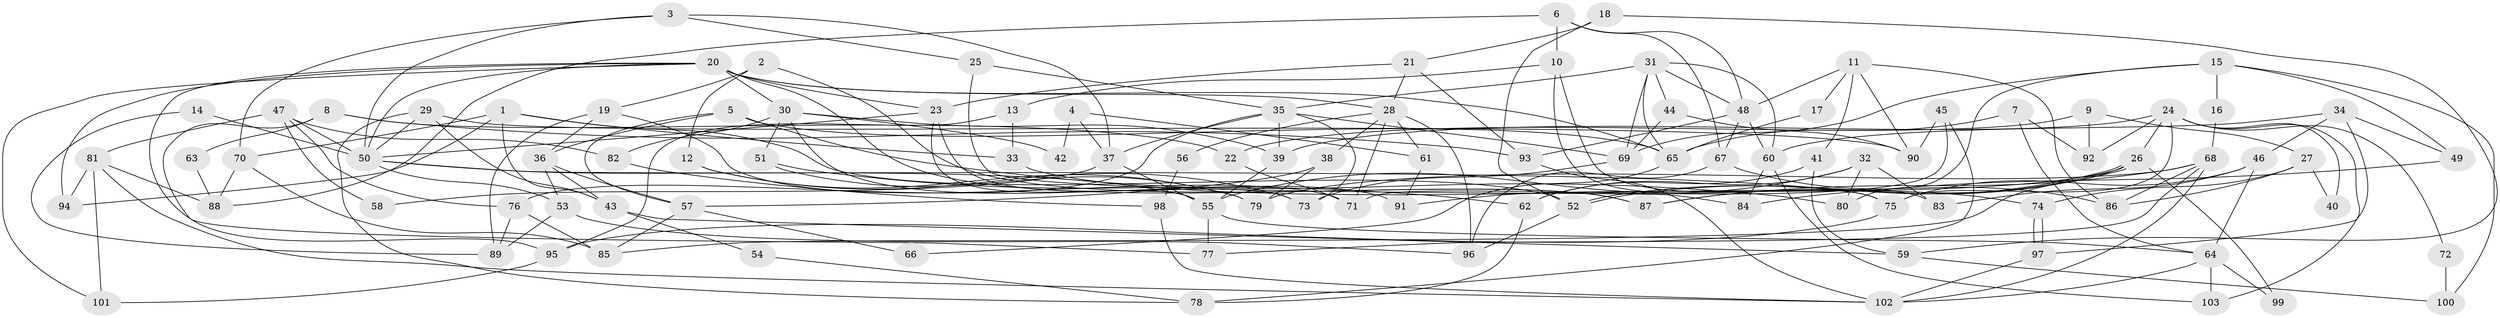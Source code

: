 // coarse degree distribution, {2: 0.17073170731707318, 7: 0.024390243902439025, 4: 0.14634146341463414, 11: 0.024390243902439025, 3: 0.1951219512195122, 5: 0.24390243902439024, 8: 0.07317073170731707, 13: 0.024390243902439025, 6: 0.04878048780487805, 12: 0.024390243902439025, 9: 0.024390243902439025}
// Generated by graph-tools (version 1.1) at 2025/53/03/04/25 21:53:42]
// undirected, 103 vertices, 206 edges
graph export_dot {
graph [start="1"]
  node [color=gray90,style=filled];
  1;
  2;
  3;
  4;
  5;
  6;
  7;
  8;
  9;
  10;
  11;
  12;
  13;
  14;
  15;
  16;
  17;
  18;
  19;
  20;
  21;
  22;
  23;
  24;
  25;
  26;
  27;
  28;
  29;
  30;
  31;
  32;
  33;
  34;
  35;
  36;
  37;
  38;
  39;
  40;
  41;
  42;
  43;
  44;
  45;
  46;
  47;
  48;
  49;
  50;
  51;
  52;
  53;
  54;
  55;
  56;
  57;
  58;
  59;
  60;
  61;
  62;
  63;
  64;
  65;
  66;
  67;
  68;
  69;
  70;
  71;
  72;
  73;
  74;
  75;
  76;
  77;
  78;
  79;
  80;
  81;
  82;
  83;
  84;
  85;
  86;
  87;
  88;
  89;
  90;
  91;
  92;
  93;
  94;
  95;
  96;
  97;
  98;
  99;
  100;
  101;
  102;
  103;
  1 -- 70;
  1 -- 52;
  1 -- 33;
  1 -- 43;
  1 -- 94;
  2 -- 19;
  2 -- 87;
  2 -- 12;
  3 -- 70;
  3 -- 50;
  3 -- 25;
  3 -- 37;
  4 -- 61;
  4 -- 37;
  4 -- 42;
  5 -- 65;
  5 -- 36;
  5 -- 57;
  5 -- 80;
  6 -- 67;
  6 -- 48;
  6 -- 10;
  6 -- 88;
  7 -- 64;
  7 -- 65;
  7 -- 92;
  8 -- 95;
  8 -- 93;
  8 -- 22;
  8 -- 63;
  9 -- 27;
  9 -- 92;
  9 -- 22;
  10 -- 75;
  10 -- 13;
  10 -- 83;
  11 -- 48;
  11 -- 90;
  11 -- 17;
  11 -- 41;
  11 -- 86;
  12 -- 73;
  12 -- 79;
  13 -- 95;
  13 -- 33;
  14 -- 89;
  14 -- 50;
  15 -- 80;
  15 -- 69;
  15 -- 16;
  15 -- 49;
  15 -- 100;
  16 -- 68;
  17 -- 65;
  18 -- 21;
  18 -- 52;
  18 -- 59;
  19 -- 36;
  19 -- 71;
  19 -- 89;
  20 -- 50;
  20 -- 23;
  20 -- 28;
  20 -- 30;
  20 -- 65;
  20 -- 77;
  20 -- 87;
  20 -- 94;
  20 -- 101;
  21 -- 28;
  21 -- 23;
  21 -- 93;
  22 -- 71;
  23 -- 55;
  23 -- 50;
  23 -- 73;
  24 -- 39;
  24 -- 26;
  24 -- 40;
  24 -- 72;
  24 -- 75;
  24 -- 92;
  24 -- 103;
  25 -- 35;
  25 -- 84;
  26 -- 52;
  26 -- 52;
  26 -- 85;
  26 -- 87;
  26 -- 91;
  26 -- 99;
  27 -- 86;
  27 -- 74;
  27 -- 40;
  28 -- 38;
  28 -- 56;
  28 -- 61;
  28 -- 71;
  28 -- 96;
  29 -- 50;
  29 -- 78;
  29 -- 43;
  29 -- 90;
  30 -- 51;
  30 -- 39;
  30 -- 42;
  30 -- 82;
  30 -- 91;
  31 -- 35;
  31 -- 60;
  31 -- 44;
  31 -- 48;
  31 -- 65;
  31 -- 69;
  32 -- 83;
  32 -- 55;
  32 -- 62;
  32 -- 80;
  33 -- 74;
  34 -- 97;
  34 -- 49;
  34 -- 46;
  34 -- 60;
  35 -- 39;
  35 -- 69;
  35 -- 37;
  35 -- 73;
  35 -- 76;
  36 -- 53;
  36 -- 43;
  36 -- 57;
  37 -- 55;
  37 -- 58;
  38 -- 79;
  38 -- 57;
  39 -- 55;
  41 -- 59;
  41 -- 62;
  43 -- 54;
  43 -- 59;
  44 -- 69;
  44 -- 90;
  45 -- 90;
  45 -- 71;
  45 -- 78;
  46 -- 64;
  46 -- 75;
  46 -- 83;
  47 -- 50;
  47 -- 76;
  47 -- 58;
  47 -- 81;
  47 -- 82;
  48 -- 60;
  48 -- 67;
  48 -- 93;
  49 -- 84;
  50 -- 75;
  50 -- 55;
  50 -- 53;
  51 -- 62;
  51 -- 79;
  52 -- 96;
  53 -- 96;
  53 -- 89;
  54 -- 78;
  55 -- 77;
  55 -- 64;
  56 -- 98;
  57 -- 66;
  57 -- 85;
  59 -- 100;
  60 -- 103;
  60 -- 84;
  61 -- 91;
  62 -- 78;
  63 -- 88;
  64 -- 102;
  64 -- 99;
  64 -- 103;
  65 -- 66;
  67 -- 86;
  67 -- 96;
  68 -- 87;
  68 -- 102;
  68 -- 77;
  68 -- 79;
  68 -- 86;
  69 -- 73;
  70 -- 85;
  70 -- 88;
  72 -- 100;
  74 -- 97;
  74 -- 97;
  75 -- 95;
  76 -- 89;
  76 -- 85;
  81 -- 94;
  81 -- 88;
  81 -- 101;
  81 -- 102;
  82 -- 98;
  93 -- 102;
  95 -- 101;
  97 -- 102;
  98 -- 102;
}
